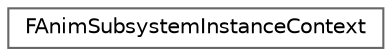 digraph "Graphical Class Hierarchy"
{
 // INTERACTIVE_SVG=YES
 // LATEX_PDF_SIZE
  bgcolor="transparent";
  edge [fontname=Helvetica,fontsize=10,labelfontname=Helvetica,labelfontsize=10];
  node [fontname=Helvetica,fontsize=10,shape=box,height=0.2,width=0.4];
  rankdir="LR";
  Node0 [id="Node000000",label="FAnimSubsystemInstanceContext",height=0.2,width=0.4,color="grey40", fillcolor="white", style="filled",URL="$d8/d21/structFAnimSubsystemInstanceContext.html",tooltip=" "];
}
